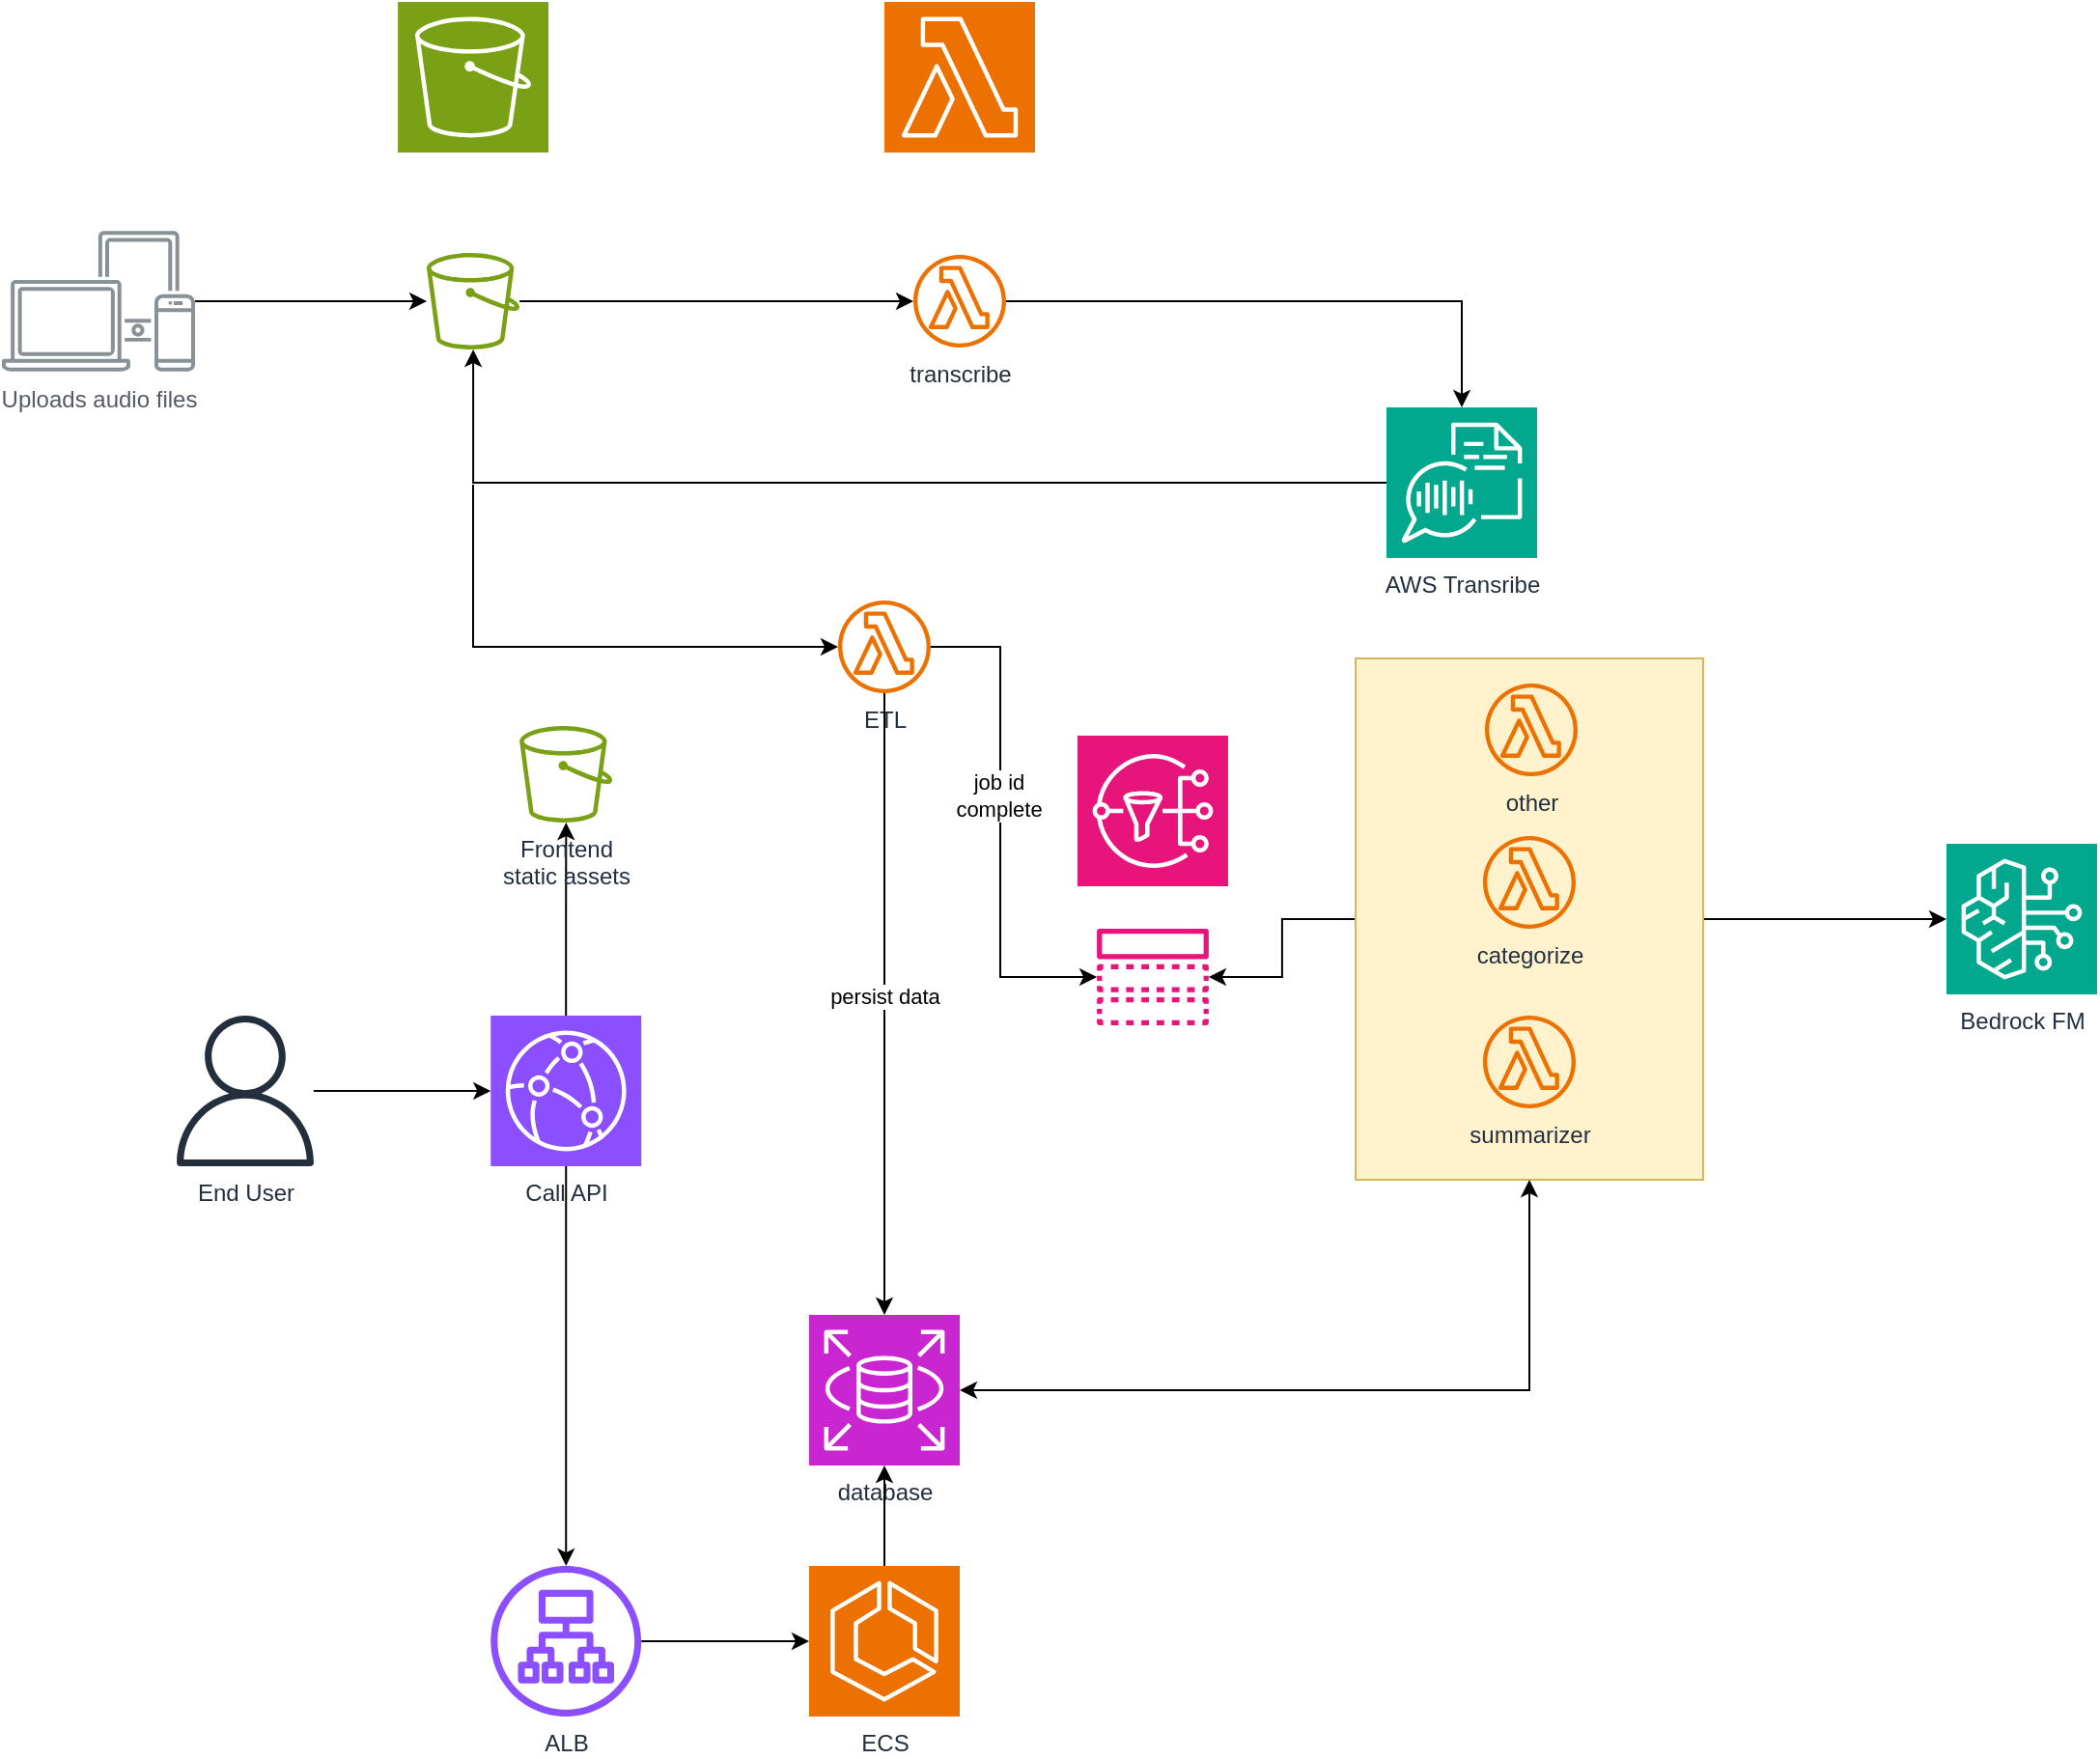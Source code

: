 <mxfile version="24.9.0">
  <diagram name="Page-1" id="f8XXJJ4PXf3yFEi_HfFr">
    <mxGraphModel dx="2087" dy="1104" grid="0" gridSize="10" guides="1" tooltips="1" connect="1" arrows="1" fold="1" page="0" pageScale="1" pageWidth="850" pageHeight="1100" math="0" shadow="0">
      <root>
        <mxCell id="0" />
        <mxCell id="1" parent="0" />
        <mxCell id="lvnkZ1nuC0Zo9pI4247X-33" style="edgeStyle=orthogonalEdgeStyle;rounded=0;orthogonalLoop=1;jettySize=auto;html=1;" parent="1" source="lvnkZ1nuC0Zo9pI4247X-32" target="lvnkZ1nuC0Zo9pI4247X-19" edge="1">
          <mxGeometry relative="1" as="geometry" />
        </mxCell>
        <mxCell id="lvnkZ1nuC0Zo9pI4247X-34" style="edgeStyle=orthogonalEdgeStyle;rounded=0;orthogonalLoop=1;jettySize=auto;html=1;" parent="1" source="lvnkZ1nuC0Zo9pI4247X-32" target="lvnkZ1nuC0Zo9pI4247X-16" edge="1">
          <mxGeometry relative="1" as="geometry" />
        </mxCell>
        <mxCell id="lvnkZ1nuC0Zo9pI4247X-32" value="" style="rounded=0;whiteSpace=wrap;html=1;fillColor=#fff2cc;strokeColor=#d6b656;" parent="1" vertex="1">
          <mxGeometry x="654" y="490" width="180" height="270" as="geometry" />
        </mxCell>
        <mxCell id="lvnkZ1nuC0Zo9pI4247X-1" value="" style="sketch=0;points=[[0,0,0],[0.25,0,0],[0.5,0,0],[0.75,0,0],[1,0,0],[0,1,0],[0.25,1,0],[0.5,1,0],[0.75,1,0],[1,1,0],[0,0.25,0],[0,0.5,0],[0,0.75,0],[1,0.25,0],[1,0.5,0],[1,0.75,0]];outlineConnect=0;fontColor=#232F3E;fillColor=#7AA116;strokeColor=#ffffff;dashed=0;verticalLabelPosition=bottom;verticalAlign=top;align=center;html=1;fontSize=12;fontStyle=0;aspect=fixed;shape=mxgraph.aws4.resourceIcon;resIcon=mxgraph.aws4.s3;" parent="1" vertex="1">
          <mxGeometry x="158.04" y="150" width="78" height="78" as="geometry" />
        </mxCell>
        <mxCell id="lvnkZ1nuC0Zo9pI4247X-6" style="edgeStyle=orthogonalEdgeStyle;rounded=0;orthogonalLoop=1;jettySize=auto;html=1;" parent="1" source="lvnkZ1nuC0Zo9pI4247X-2" target="lvnkZ1nuC0Zo9pI4247X-4" edge="1">
          <mxGeometry relative="1" as="geometry" />
        </mxCell>
        <mxCell id="lvnkZ1nuC0Zo9pI4247X-2" value="" style="sketch=0;outlineConnect=0;fontColor=#232F3E;gradientColor=none;fillColor=#7AA116;strokeColor=none;dashed=0;verticalLabelPosition=bottom;verticalAlign=top;align=center;html=1;fontSize=12;fontStyle=0;aspect=fixed;pointerEvents=1;shape=mxgraph.aws4.bucket;" parent="1" vertex="1">
          <mxGeometry x="173" y="280" width="48.08" height="50" as="geometry" />
        </mxCell>
        <mxCell id="lvnkZ1nuC0Zo9pI4247X-3" value="" style="sketch=0;points=[[0,0,0],[0.25,0,0],[0.5,0,0],[0.75,0,0],[1,0,0],[0,1,0],[0.25,1,0],[0.5,1,0],[0.75,1,0],[1,1,0],[0,0.25,0],[0,0.5,0],[0,0.75,0],[1,0.25,0],[1,0.5,0],[1,0.75,0]];outlineConnect=0;fontColor=#232F3E;fillColor=#ED7100;strokeColor=#ffffff;dashed=0;verticalLabelPosition=bottom;verticalAlign=top;align=center;html=1;fontSize=12;fontStyle=0;aspect=fixed;shape=mxgraph.aws4.resourceIcon;resIcon=mxgraph.aws4.lambda;" parent="1" vertex="1">
          <mxGeometry x="410" y="150" width="78" height="78" as="geometry" />
        </mxCell>
        <mxCell id="lvnkZ1nuC0Zo9pI4247X-7" style="edgeStyle=orthogonalEdgeStyle;rounded=0;orthogonalLoop=1;jettySize=auto;html=1;" parent="1" source="lvnkZ1nuC0Zo9pI4247X-4" target="lvnkZ1nuC0Zo9pI4247X-5" edge="1">
          <mxGeometry relative="1" as="geometry" />
        </mxCell>
        <mxCell id="lvnkZ1nuC0Zo9pI4247X-4" value="transcribe" style="sketch=0;outlineConnect=0;fontColor=#232F3E;gradientColor=none;fillColor=#ED7100;strokeColor=none;dashed=0;verticalLabelPosition=bottom;verticalAlign=top;align=center;html=1;fontSize=12;fontStyle=0;aspect=fixed;pointerEvents=1;shape=mxgraph.aws4.lambda_function;" parent="1" vertex="1">
          <mxGeometry x="425" y="281" width="48" height="48" as="geometry" />
        </mxCell>
        <mxCell id="lvnkZ1nuC0Zo9pI4247X-8" style="edgeStyle=orthogonalEdgeStyle;rounded=0;orthogonalLoop=1;jettySize=auto;html=1;" parent="1" source="lvnkZ1nuC0Zo9pI4247X-5" target="lvnkZ1nuC0Zo9pI4247X-2" edge="1">
          <mxGeometry relative="1" as="geometry" />
        </mxCell>
        <mxCell id="lvnkZ1nuC0Zo9pI4247X-5" value="AWS Transribe" style="sketch=0;points=[[0,0,0],[0.25,0,0],[0.5,0,0],[0.75,0,0],[1,0,0],[0,1,0],[0.25,1,0],[0.5,1,0],[0.75,1,0],[1,1,0],[0,0.25,0],[0,0.5,0],[0,0.75,0],[1,0.25,0],[1,0.5,0],[1,0.75,0]];outlineConnect=0;fontColor=#232F3E;fillColor=#01A88D;strokeColor=#ffffff;dashed=0;verticalLabelPosition=bottom;verticalAlign=top;align=center;html=1;fontSize=12;fontStyle=0;aspect=fixed;shape=mxgraph.aws4.resourceIcon;resIcon=mxgraph.aws4.transcribe;" parent="1" vertex="1">
          <mxGeometry x="670" y="360" width="78" height="78" as="geometry" />
        </mxCell>
        <mxCell id="lvnkZ1nuC0Zo9pI4247X-11" style="edgeStyle=orthogonalEdgeStyle;rounded=0;orthogonalLoop=1;jettySize=auto;html=1;" parent="1" target="lvnkZ1nuC0Zo9pI4247X-13" edge="1">
          <mxGeometry relative="1" as="geometry">
            <mxPoint x="460" y="550" as="targetPoint" />
            <mxPoint x="197" y="400" as="sourcePoint" />
            <Array as="points">
              <mxPoint x="197" y="484" />
            </Array>
          </mxGeometry>
        </mxCell>
        <mxCell id="lvnkZ1nuC0Zo9pI4247X-20" style="edgeStyle=orthogonalEdgeStyle;rounded=0;orthogonalLoop=1;jettySize=auto;html=1;" parent="1" source="lvnkZ1nuC0Zo9pI4247X-13" target="lvnkZ1nuC0Zo9pI4247X-19" edge="1">
          <mxGeometry relative="1" as="geometry">
            <Array as="points">
              <mxPoint x="470" y="484" />
              <mxPoint x="470" y="655" />
            </Array>
          </mxGeometry>
        </mxCell>
        <mxCell id="lvnkZ1nuC0Zo9pI4247X-21" value="job id&lt;br&gt;complete" style="edgeLabel;html=1;align=center;verticalAlign=middle;resizable=0;points=[];" parent="lvnkZ1nuC0Zo9pI4247X-20" vertex="1" connectable="0">
          <mxGeometry x="-0.126" y="-1" relative="1" as="geometry">
            <mxPoint as="offset" />
          </mxGeometry>
        </mxCell>
        <mxCell id="lvnkZ1nuC0Zo9pI4247X-13" value="ETL" style="sketch=0;outlineConnect=0;fontColor=#232F3E;gradientColor=none;fillColor=#ED7100;strokeColor=none;dashed=0;verticalLabelPosition=bottom;verticalAlign=top;align=center;html=1;fontSize=12;fontStyle=0;aspect=fixed;pointerEvents=1;shape=mxgraph.aws4.lambda_function;" parent="1" vertex="1">
          <mxGeometry x="386" y="460" width="48" height="48" as="geometry" />
        </mxCell>
        <mxCell id="lvnkZ1nuC0Zo9pI4247X-14" value="database" style="sketch=0;points=[[0,0,0],[0.25,0,0],[0.5,0,0],[0.75,0,0],[1,0,0],[0,1,0],[0.25,1,0],[0.5,1,0],[0.75,1,0],[1,1,0],[0,0.25,0],[0,0.5,0],[0,0.75,0],[1,0.25,0],[1,0.5,0],[1,0.75,0]];outlineConnect=0;fontColor=#232F3E;fillColor=#C925D1;strokeColor=#ffffff;dashed=0;verticalLabelPosition=bottom;verticalAlign=top;align=center;html=1;fontSize=12;fontStyle=0;aspect=fixed;shape=mxgraph.aws4.resourceIcon;resIcon=mxgraph.aws4.rds;" parent="1" vertex="1">
          <mxGeometry x="371" y="830" width="78" height="78" as="geometry" />
        </mxCell>
        <mxCell id="lvnkZ1nuC0Zo9pI4247X-15" style="edgeStyle=orthogonalEdgeStyle;rounded=0;orthogonalLoop=1;jettySize=auto;html=1;" parent="1" source="lvnkZ1nuC0Zo9pI4247X-13" target="lvnkZ1nuC0Zo9pI4247X-14" edge="1">
          <mxGeometry relative="1" as="geometry" />
        </mxCell>
        <mxCell id="lvnkZ1nuC0Zo9pI4247X-26" value="persist data" style="edgeLabel;html=1;align=center;verticalAlign=middle;resizable=0;points=[];" parent="lvnkZ1nuC0Zo9pI4247X-15" vertex="1" connectable="0">
          <mxGeometry x="-0.026" relative="1" as="geometry">
            <mxPoint as="offset" />
          </mxGeometry>
        </mxCell>
        <mxCell id="lvnkZ1nuC0Zo9pI4247X-16" value="Bedrock FM" style="sketch=0;points=[[0,0,0],[0.25,0,0],[0.5,0,0],[0.75,0,0],[1,0,0],[0,1,0],[0.25,1,0],[0.5,1,0],[0.75,1,0],[1,1,0],[0,0.25,0],[0,0.5,0],[0,0.75,0],[1,0.25,0],[1,0.5,0],[1,0.75,0]];outlineConnect=0;fontColor=#232F3E;fillColor=#01A88D;strokeColor=#ffffff;dashed=0;verticalLabelPosition=bottom;verticalAlign=top;align=center;html=1;fontSize=12;fontStyle=0;aspect=fixed;shape=mxgraph.aws4.resourceIcon;resIcon=mxgraph.aws4.bedrock;" parent="1" vertex="1">
          <mxGeometry x="960" y="586" width="78" height="78" as="geometry" />
        </mxCell>
        <mxCell id="lvnkZ1nuC0Zo9pI4247X-18" value="" style="sketch=0;points=[[0,0,0],[0.25,0,0],[0.5,0,0],[0.75,0,0],[1,0,0],[0,1,0],[0.25,1,0],[0.5,1,0],[0.75,1,0],[1,1,0],[0,0.25,0],[0,0.5,0],[0,0.75,0],[1,0.25,0],[1,0.5,0],[1,0.75,0]];outlineConnect=0;fontColor=#232F3E;fillColor=#E7157B;strokeColor=#ffffff;dashed=0;verticalLabelPosition=bottom;verticalAlign=top;align=center;html=1;fontSize=12;fontStyle=0;aspect=fixed;shape=mxgraph.aws4.resourceIcon;resIcon=mxgraph.aws4.sns;" parent="1" vertex="1">
          <mxGeometry x="509.99" y="530" width="78" height="78" as="geometry" />
        </mxCell>
        <mxCell id="lvnkZ1nuC0Zo9pI4247X-19" value="" style="sketch=0;outlineConnect=0;fontColor=#232F3E;gradientColor=none;fillColor=#E7157B;strokeColor=none;dashed=0;verticalLabelPosition=bottom;verticalAlign=top;align=center;html=1;fontSize=12;fontStyle=0;aspect=fixed;pointerEvents=1;shape=mxgraph.aws4.topic;" parent="1" vertex="1">
          <mxGeometry x="519.89" y="630" width="58.21" height="50" as="geometry" />
        </mxCell>
        <mxCell id="lvnkZ1nuC0Zo9pI4247X-22" value="categorize" style="sketch=0;outlineConnect=0;fontColor=#232F3E;gradientColor=none;fillColor=#ED7100;strokeColor=none;dashed=0;verticalLabelPosition=bottom;verticalAlign=top;align=center;html=1;fontSize=12;fontStyle=0;aspect=fixed;pointerEvents=1;shape=mxgraph.aws4.lambda_function;" parent="1" vertex="1">
          <mxGeometry x="720" y="582" width="48" height="48" as="geometry" />
        </mxCell>
        <mxCell id="lvnkZ1nuC0Zo9pI4247X-24" value="summarizer" style="sketch=0;outlineConnect=0;fontColor=#232F3E;gradientColor=none;fillColor=#ED7100;strokeColor=none;dashed=0;verticalLabelPosition=bottom;verticalAlign=top;align=center;html=1;fontSize=12;fontStyle=0;aspect=fixed;pointerEvents=1;shape=mxgraph.aws4.lambda_function;" parent="1" vertex="1">
          <mxGeometry x="720" y="675" width="48" height="48" as="geometry" />
        </mxCell>
        <mxCell id="lvnkZ1nuC0Zo9pI4247X-31" style="edgeStyle=orthogonalEdgeStyle;rounded=0;orthogonalLoop=1;jettySize=auto;html=1;entryX=1;entryY=0.5;entryDx=0;entryDy=0;entryPerimeter=0;startArrow=classic;startFill=1;" parent="1" source="lvnkZ1nuC0Zo9pI4247X-32" target="lvnkZ1nuC0Zo9pI4247X-14" edge="1">
          <mxGeometry relative="1" as="geometry">
            <mxPoint x="744" y="790" as="sourcePoint" />
            <Array as="points">
              <mxPoint x="744" y="869" />
            </Array>
          </mxGeometry>
        </mxCell>
        <mxCell id="lvnkZ1nuC0Zo9pI4247X-35" value="other" style="sketch=0;outlineConnect=0;fontColor=#232F3E;gradientColor=none;fillColor=#ED7100;strokeColor=none;dashed=0;verticalLabelPosition=bottom;verticalAlign=top;align=center;html=1;fontSize=12;fontStyle=0;aspect=fixed;pointerEvents=1;shape=mxgraph.aws4.lambda_function;" parent="1" vertex="1">
          <mxGeometry x="721" y="503" width="48" height="48" as="geometry" />
        </mxCell>
        <mxCell id="7h3-V4vXmUnrsEJuSM43-58" style="edgeStyle=orthogonalEdgeStyle;rounded=0;orthogonalLoop=1;jettySize=auto;html=1;" edge="1" parent="1" source="7h3-V4vXmUnrsEJuSM43-55" target="7h3-V4vXmUnrsEJuSM43-57">
          <mxGeometry relative="1" as="geometry" />
        </mxCell>
        <mxCell id="7h3-V4vXmUnrsEJuSM43-68" style="edgeStyle=orthogonalEdgeStyle;rounded=0;orthogonalLoop=1;jettySize=auto;html=1;" edge="1" parent="1" source="7h3-V4vXmUnrsEJuSM43-55" target="7h3-V4vXmUnrsEJuSM43-66">
          <mxGeometry relative="1" as="geometry" />
        </mxCell>
        <mxCell id="7h3-V4vXmUnrsEJuSM43-55" value="Call API" style="sketch=0;points=[[0,0,0],[0.25,0,0],[0.5,0,0],[0.75,0,0],[1,0,0],[0,1,0],[0.25,1,0],[0.5,1,0],[0.75,1,0],[1,1,0],[0,0.25,0],[0,0.5,0],[0,0.75,0],[1,0.25,0],[1,0.5,0],[1,0.75,0]];outlineConnect=0;fontColor=#232F3E;fillColor=#8C4FFF;strokeColor=#ffffff;dashed=0;verticalLabelPosition=bottom;verticalAlign=top;align=center;html=1;fontSize=12;fontStyle=0;aspect=fixed;shape=mxgraph.aws4.resourceIcon;resIcon=mxgraph.aws4.cloudfront;" vertex="1" parent="1">
          <mxGeometry x="206.12" y="675" width="78" height="78" as="geometry" />
        </mxCell>
        <mxCell id="7h3-V4vXmUnrsEJuSM43-57" value="Frontend &lt;br&gt;static assets" style="sketch=0;outlineConnect=0;fontColor=#232F3E;gradientColor=none;fillColor=#7AA116;strokeColor=none;dashed=0;verticalLabelPosition=bottom;verticalAlign=top;align=center;html=1;fontSize=12;fontStyle=0;aspect=fixed;pointerEvents=1;shape=mxgraph.aws4.bucket;" vertex="1" parent="1">
          <mxGeometry x="221.08" y="525" width="48.08" height="50" as="geometry" />
        </mxCell>
        <mxCell id="7h3-V4vXmUnrsEJuSM43-60" style="edgeStyle=orthogonalEdgeStyle;rounded=0;orthogonalLoop=1;jettySize=auto;html=1;" edge="1" parent="1" source="7h3-V4vXmUnrsEJuSM43-70" target="7h3-V4vXmUnrsEJuSM43-55">
          <mxGeometry relative="1" as="geometry">
            <mxPoint x="110" y="713.909" as="sourcePoint" />
          </mxGeometry>
        </mxCell>
        <mxCell id="7h3-V4vXmUnrsEJuSM43-62" style="edgeStyle=orthogonalEdgeStyle;rounded=0;orthogonalLoop=1;jettySize=auto;html=1;" edge="1" parent="1" source="7h3-V4vXmUnrsEJuSM43-61" target="lvnkZ1nuC0Zo9pI4247X-14">
          <mxGeometry relative="1" as="geometry" />
        </mxCell>
        <mxCell id="7h3-V4vXmUnrsEJuSM43-61" value="ECS" style="sketch=0;points=[[0,0,0],[0.25,0,0],[0.5,0,0],[0.75,0,0],[1,0,0],[0,1,0],[0.25,1,0],[0.5,1,0],[0.75,1,0],[1,1,0],[0,0.25,0],[0,0.5,0],[0,0.75,0],[1,0.25,0],[1,0.5,0],[1,0.75,0]];outlineConnect=0;fontColor=#232F3E;fillColor=#ED7100;strokeColor=#ffffff;dashed=0;verticalLabelPosition=bottom;verticalAlign=top;align=center;html=1;fontSize=12;fontStyle=0;aspect=fixed;shape=mxgraph.aws4.resourceIcon;resIcon=mxgraph.aws4.ecs;" vertex="1" parent="1">
          <mxGeometry x="371" y="960" width="78" height="78" as="geometry" />
        </mxCell>
        <mxCell id="7h3-V4vXmUnrsEJuSM43-67" style="edgeStyle=orthogonalEdgeStyle;rounded=0;orthogonalLoop=1;jettySize=auto;html=1;" edge="1" parent="1" source="7h3-V4vXmUnrsEJuSM43-66" target="7h3-V4vXmUnrsEJuSM43-61">
          <mxGeometry relative="1" as="geometry" />
        </mxCell>
        <mxCell id="7h3-V4vXmUnrsEJuSM43-66" value="ALB" style="sketch=0;outlineConnect=0;fontColor=#232F3E;gradientColor=none;fillColor=#8C4FFF;strokeColor=none;dashed=0;verticalLabelPosition=bottom;verticalAlign=top;align=center;html=1;fontSize=12;fontStyle=0;aspect=fixed;pointerEvents=1;shape=mxgraph.aws4.application_load_balancer;" vertex="1" parent="1">
          <mxGeometry x="206.12" y="960" width="78" height="78" as="geometry" />
        </mxCell>
        <mxCell id="7h3-V4vXmUnrsEJuSM43-70" value="End User" style="sketch=0;outlineConnect=0;fontColor=#232F3E;gradientColor=none;fillColor=#232F3D;strokeColor=none;dashed=0;verticalLabelPosition=bottom;verticalAlign=top;align=center;html=1;fontSize=12;fontStyle=0;aspect=fixed;pointerEvents=1;shape=mxgraph.aws4.user;" vertex="1" parent="1">
          <mxGeometry x="40" y="675" width="78" height="78" as="geometry" />
        </mxCell>
        <mxCell id="7h3-V4vXmUnrsEJuSM43-74" style="edgeStyle=orthogonalEdgeStyle;rounded=0;orthogonalLoop=1;jettySize=auto;html=1;" edge="1" parent="1" source="7h3-V4vXmUnrsEJuSM43-71" target="lvnkZ1nuC0Zo9pI4247X-2">
          <mxGeometry relative="1" as="geometry" />
        </mxCell>
        <mxCell id="7h3-V4vXmUnrsEJuSM43-71" value="Uploads audio files" style="sketch=0;outlineConnect=0;gradientColor=none;fontColor=#545B64;strokeColor=none;fillColor=#879196;dashed=0;verticalLabelPosition=bottom;verticalAlign=top;align=center;html=1;fontSize=12;fontStyle=0;aspect=fixed;shape=mxgraph.aws4.illustration_devices;pointerEvents=1" vertex="1" parent="1">
          <mxGeometry x="-47" y="268.5" width="100" height="73" as="geometry" />
        </mxCell>
      </root>
    </mxGraphModel>
  </diagram>
</mxfile>
